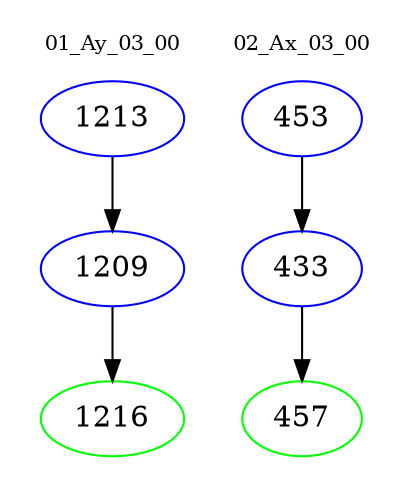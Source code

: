 digraph{
subgraph cluster_0 {
color = white
label = "01_Ay_03_00";
fontsize=10;
T0_1213 [label="1213", color="blue"]
T0_1213 -> T0_1209 [color="black"]
T0_1209 [label="1209", color="blue"]
T0_1209 -> T0_1216 [color="black"]
T0_1216 [label="1216", color="green"]
}
subgraph cluster_1 {
color = white
label = "02_Ax_03_00";
fontsize=10;
T1_453 [label="453", color="blue"]
T1_453 -> T1_433 [color="black"]
T1_433 [label="433", color="blue"]
T1_433 -> T1_457 [color="black"]
T1_457 [label="457", color="green"]
}
}
